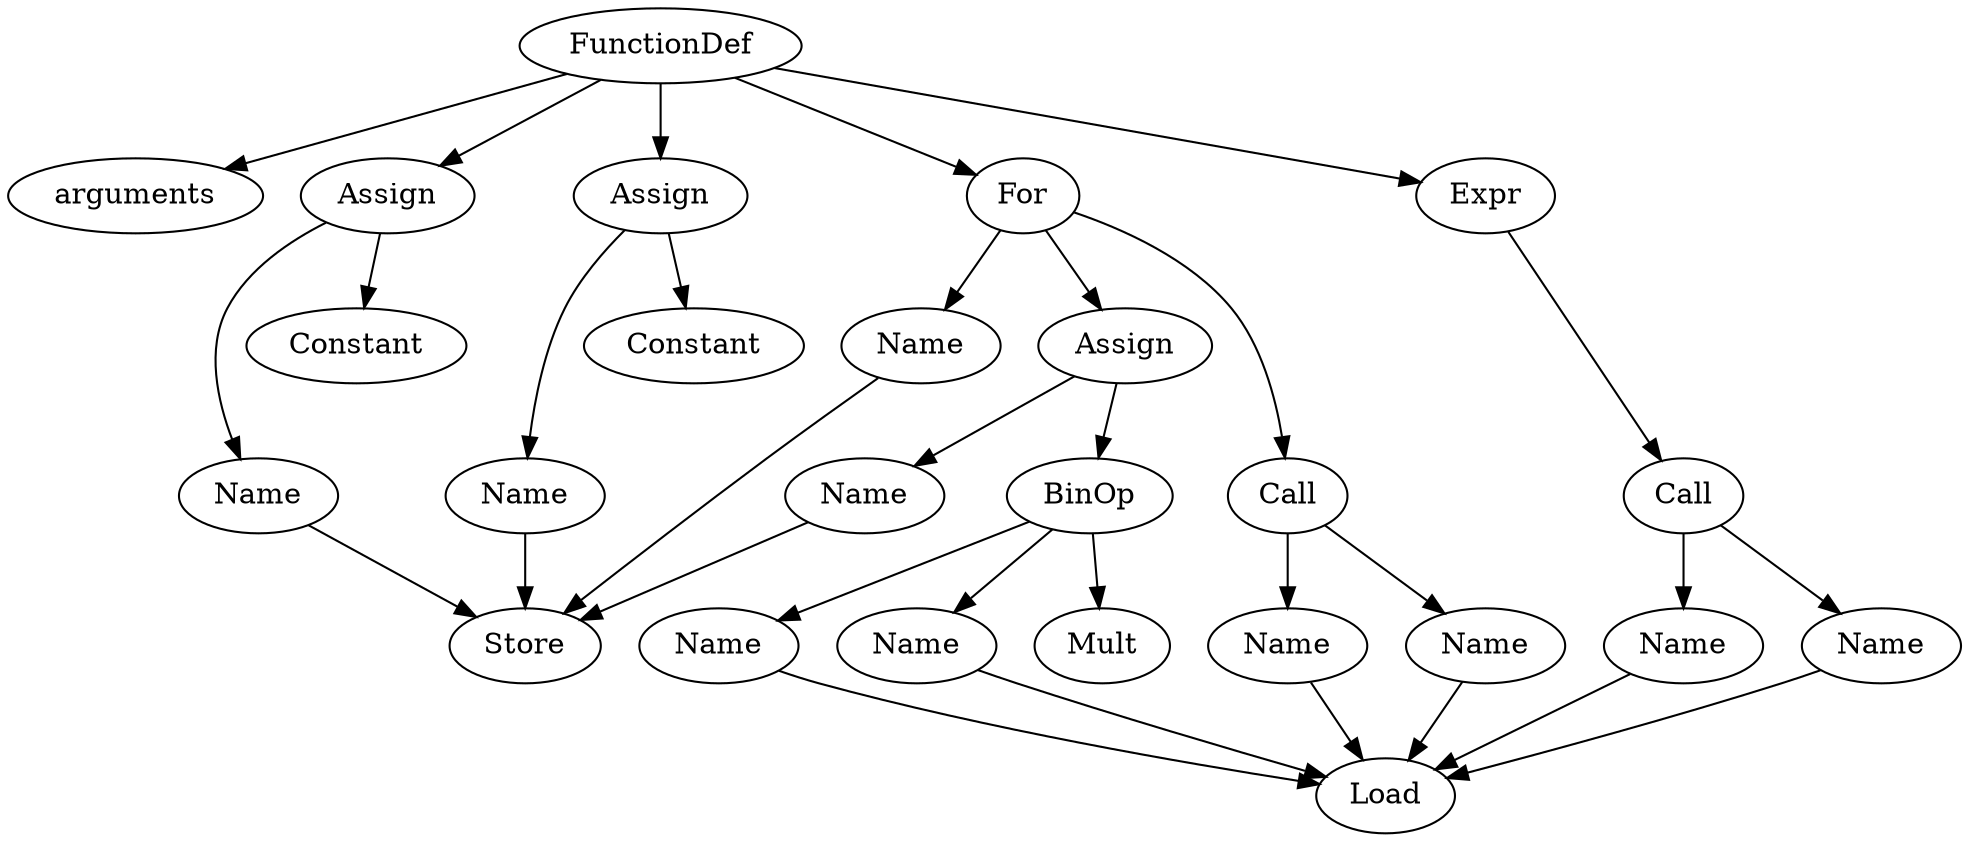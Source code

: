 digraph {
	131506465614352 [label=FunctionDef]
	131506465619920 [label=arguments]
	131506465614352 -> 131506465619920
	131506465617328 [label=Assign]
	131506465614352 -> 131506465617328
	131506465618624 [label=Name]
	131506465617328 -> 131506465618624
	131506577542688 [label=Store]
	131506465618624 -> 131506577542688
	131506465615216 [label=Constant]
	131506465617328 -> 131506465615216
	131506465615744 [label=Assign]
	131506465614352 -> 131506465615744
	131506465619152 [label=Name]
	131506465615744 -> 131506465619152
	131506577542688 [label=Store]
	131506465619152 -> 131506577542688
	131506465617664 [label=Constant]
	131506465615744 -> 131506465617664
	131506465615504 [label=For]
	131506465614352 -> 131506465615504
	131506465611040 [label=Name]
	131506465615504 -> 131506465611040
	131506577542688 [label=Store]
	131506465611040 -> 131506577542688
	131506465618672 [label=Call]
	131506465615504 -> 131506465618672
	131506465616848 [label=Name]
	131506465618672 -> 131506465616848
	131506577542592 [label=Load]
	131506465616848 -> 131506577542592
	131506465615600 [label=Name]
	131506465618672 -> 131506465615600
	131506577542592 [label=Load]
	131506465615600 -> 131506577542592
	131506465619344 [label=Assign]
	131506465615504 -> 131506465619344
	131506465618576 [label=Name]
	131506465619344 -> 131506465618576
	131506577542688 [label=Store]
	131506465618576 -> 131506577542688
	131506465615840 [label=BinOp]
	131506465619344 -> 131506465615840
	131506465614448 [label=Name]
	131506465615840 -> 131506465614448
	131506577542592 [label=Load]
	131506465614448 -> 131506577542592
	131506577543360 [label=Mult]
	131506465615840 -> 131506577543360
	131506465616992 [label=Name]
	131506465615840 -> 131506465616992
	131506577542592 [label=Load]
	131506465616992 -> 131506577542592
	131506465615408 [label=Expr]
	131506465614352 -> 131506465615408
	131506465614832 [label=Call]
	131506465615408 -> 131506465614832
	131506465612048 [label=Name]
	131506465614832 -> 131506465612048
	131506577542592 [label=Load]
	131506465612048 -> 131506577542592
	131506465618240 [label=Name]
	131506465614832 -> 131506465618240
	131506577542592 [label=Load]
	131506465618240 -> 131506577542592
}
